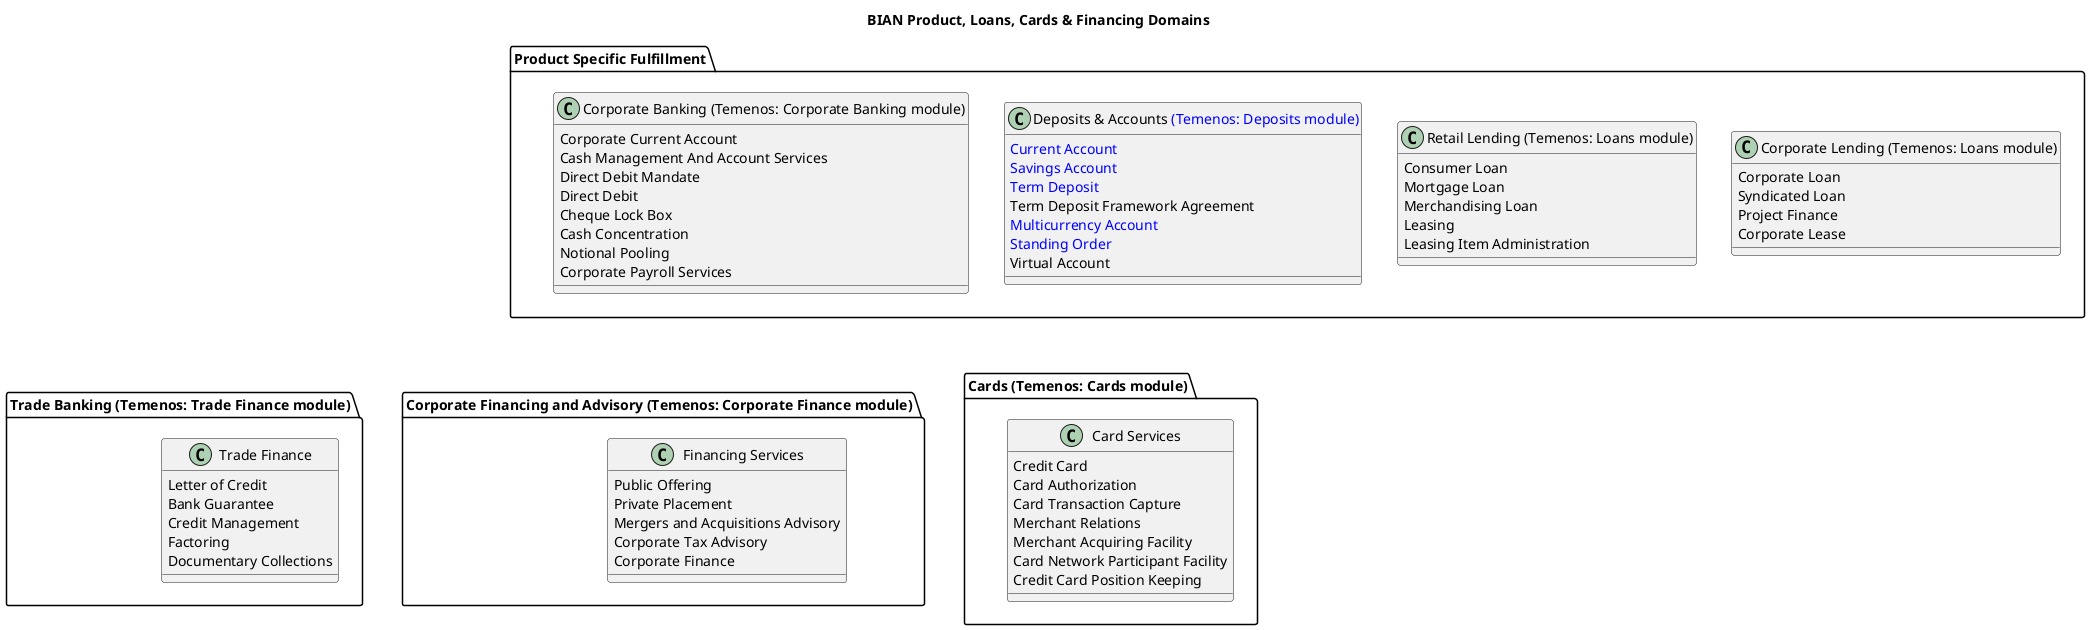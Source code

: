 @startuml BIAN Product, Loans, Cards & Financing

title BIAN Product, Loans, Cards & Financing Domains

!define LAYOUT top to bottom direction

' Row 1
together {
  package "Product Specific Fulfillment" as PRODUCTS {
    class "Deposits & Accounts <color:#0000FF>(Temenos: Deposits module)</color>" as DEP {
      <color:#0000FF>Current Account</color>
      <color:#0000FF>Savings Account</color>
      <color:#0000FF>Term Deposit</color>
      Term Deposit Framework Agreement
      <color:#0000FF>Multicurrency Account</color>
      <color:#0000FF>Standing Order</color>
      Virtual Account
    }

    class "Retail Lending (Temenos: Loans module)" as RETAIL_LENDING {
      Consumer Loan
      Mortgage Loan
      Merchandising Loan
      Leasing
      Leasing Item Administration
    }

    class "Corporate Lending (Temenos: Loans module)" as CORP_LENDING {
      Corporate Loan
      Syndicated Loan
      Project Finance
      Corporate Lease
    }

    class "Corporate Banking (Temenos: Corporate Banking module)" as CORP {
      Corporate Current Account
      Cash Management And Account Services
      Direct Debit Mandate
      Direct Debit
      Cheque Lock Box
      Cash Concentration
      Notional Pooling
      Corporate Payroll Services
    }
  }
}

' Row 2
together {
  package "Cards (Temenos: Cards module)" as CARDS {
    class "Card Services" as CARD_SVC {
      Credit Card
      Card Authorization
      Card Transaction Capture
      Merchant Relations
      Merchant Acquiring Facility
      Card Network Participant Facility
      Credit Card Position Keeping
    }
  }

  package "Corporate Financing and Advisory (Temenos: Corporate Finance module)" as CORP_FIN {
    class "Financing Services" as FIN_SVC {
      Public Offering
      Private Placement
      Mergers and Acquisitions Advisory
      Corporate Tax Advisory
      Corporate Finance
    }
  }

  package "Trade Banking (Temenos: Trade Finance module)" as TRADE {
    class "Trade Finance" as TRADE_FIN {
      Letter of Credit
      Bank Guarantee
      Credit Management
      Factoring
      Documentary Collections
    }
  }
}

' Layout positioning
CARDS -[hidden]right- CORP_FIN
CORP_FIN -[hidden]right- TRADE
PRODUCTS -[hidden]down- CARDS
PRODUCTS -[hidden]down- CORP_FIN
PRODUCTS -[hidden]down- TRADE

' Additional positioning for new lending sections
RETAIL_LENDING -[hidden]right- CORP_LENDING

@enduml